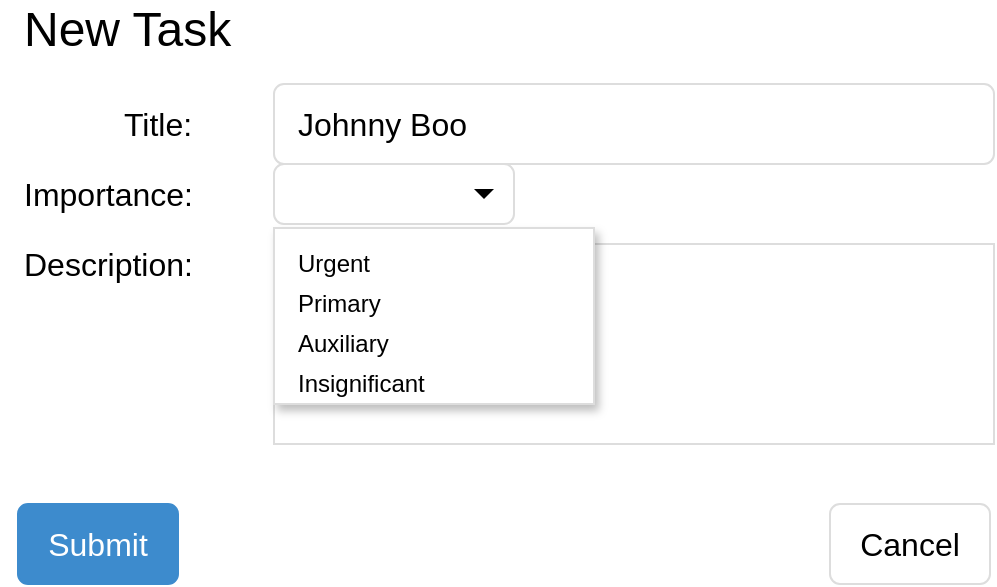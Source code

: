 <mxfile version="11.2.1" type="device" pages="1"><diagram id="QPC_EGJa28upXf72JXis" name="Page-1"><mxGraphModel dx="1422" dy="715" grid="1" gridSize="10" guides="1" tooltips="1" connect="1" arrows="1" fold="1" page="1" pageScale="1" pageWidth="827" pageHeight="1169" math="0" shadow="0"><root><mxCell id="0"/><mxCell id="1" parent="0"/><mxCell id="AW23ZjN-sLGsxCbWwx8a-17" value="" style="rounded=0;whiteSpace=wrap;html=1;fontSize=24;strokeColor=#DDDDDD;" vertex="1" parent="1"><mxGeometry x="300" y="280" width="360" height="100" as="geometry"/></mxCell><mxCell id="AW23ZjN-sLGsxCbWwx8a-1" value="New Task" style="html=1;shadow=0;dashed=0;shape=mxgraph.bootstrap.rect;strokeColor=none;fillColor=none;fontSize=24;align=left;spacingLeft=10;" vertex="1" parent="1"><mxGeometry x="163" y="160" width="250" height="26" as="geometry"/></mxCell><mxCell id="AW23ZjN-sLGsxCbWwx8a-2" value="" style="shape=image;html=1;verticalAlign=top;verticalLabelPosition=bottom;labelBackgroundColor=#ffffff;imageAspect=0;aspect=fixed;image=https://cdn2.iconfinder.com/data/icons/ios-tab-bar/25/Cross_Cricle-128.png" vertex="1" parent="1"><mxGeometry x="630" y="160" width="28" height="28" as="geometry"/></mxCell><mxCell id="AW23ZjN-sLGsxCbWwx8a-3" value="" style="html=1;shadow=0;dashed=0;shape=mxgraph.bootstrap.rrect;rSize=5;strokeColor=#dddddd;spacingRight=10;fontSize=16;fillColor=#FFFFFF;align=left;spacingLeft=10;whiteSpace=wrap;" vertex="1" parent="1"><mxGeometry x="300" y="240" width="120" height="30" as="geometry"/></mxCell><mxCell id="AW23ZjN-sLGsxCbWwx8a-4" value="" style="shape=triangle;direction=south;fillColor=#000000;strokeColor=none;perimeter=none;" vertex="1" parent="AW23ZjN-sLGsxCbWwx8a-3"><mxGeometry x="1" y="0.5" width="10" height="5" relative="1" as="geometry"><mxPoint x="-20" y="-2.5" as="offset"/></mxGeometry></mxCell><mxCell id="AW23ZjN-sLGsxCbWwx8a-5" value="" style="html=1;shadow=0;dashed=0;shape=mxgraph.bootstrap.rect;fillColor=#ffffff;strokeColor=#dddddd;shadow=1;" vertex="1" parent="1"><mxGeometry x="300" y="272" width="160" height="88" as="geometry"/></mxCell><mxCell id="AW23ZjN-sLGsxCbWwx8a-6" value="Urgent" style="html=1;shadow=0;dashed=0;shape=mxgraph.bootstrap.rect;strokeColor=none;spacingLeft=10;align=left;fillColor=none;whiteSpace=wrap;resizeWidth=1;" vertex="1" parent="AW23ZjN-sLGsxCbWwx8a-5"><mxGeometry width="160" height="20" relative="1" as="geometry"><mxPoint y="8" as="offset"/></mxGeometry></mxCell><mxCell id="AW23ZjN-sLGsxCbWwx8a-7" value="Primary" style="html=1;shadow=0;dashed=0;shape=mxgraph.bootstrap.rect;strokeColor=none;spacingLeft=10;align=left;fillColor=none;whiteSpace=wrap;resizeWidth=1;" vertex="1" parent="AW23ZjN-sLGsxCbWwx8a-5"><mxGeometry width="160" height="20" relative="1" as="geometry"><mxPoint y="28" as="offset"/></mxGeometry></mxCell><mxCell id="AW23ZjN-sLGsxCbWwx8a-11" value="Auxiliary" style="html=1;shadow=0;dashed=0;shape=mxgraph.bootstrap.rect;strokeColor=none;spacingLeft=10;align=left;fillColor=none;whiteSpace=wrap;resizeWidth=1;" vertex="1" parent="AW23ZjN-sLGsxCbWwx8a-5"><mxGeometry width="160" height="20" relative="1" as="geometry"><mxPoint y="48" as="offset"/></mxGeometry></mxCell><mxCell id="AW23ZjN-sLGsxCbWwx8a-12" value="Insignificant" style="html=1;shadow=0;dashed=0;shape=mxgraph.bootstrap.rect;strokeColor=none;spacingLeft=10;align=left;fillColor=none;whiteSpace=wrap;resizeWidth=1;" vertex="1" parent="AW23ZjN-sLGsxCbWwx8a-5"><mxGeometry width="160" height="20" relative="1" as="geometry"><mxPoint y="68" as="offset"/></mxGeometry></mxCell><mxCell id="AW23ZjN-sLGsxCbWwx8a-13" value="Johnny Boo" style="html=1;shadow=0;dashed=0;shape=mxgraph.bootstrap.rrect;rSize=5;fillColor=#ffffff;strokeColor=#dddddd;fontSize=16;align=left;spacingLeft=10;whiteSpace=wrap;" vertex="1" parent="1"><mxGeometry x="300" y="200" width="360" height="40" as="geometry"/></mxCell><mxCell id="AW23ZjN-sLGsxCbWwx8a-14" value="Title:" style="html=1;shadow=0;dashed=0;shape=mxgraph.bootstrap.rect;strokeColor=none;fillColor=none;fontSize=16;align=left;spacingLeft=10;" vertex="1" parent="1"><mxGeometry x="213" y="207" width="47" height="26" as="geometry"/></mxCell><mxCell id="AW23ZjN-sLGsxCbWwx8a-15" value="Importance:" style="html=1;shadow=0;dashed=0;shape=mxgraph.bootstrap.rect;strokeColor=none;fillColor=none;fontSize=16;align=left;spacingLeft=10;" vertex="1" parent="1"><mxGeometry x="163" y="242" width="97" height="26" as="geometry"/></mxCell><mxCell id="AW23ZjN-sLGsxCbWwx8a-16" value="Description:" style="html=1;shadow=0;dashed=0;shape=mxgraph.bootstrap.rect;strokeColor=none;fillColor=none;fontSize=16;align=left;spacingLeft=10;" vertex="1" parent="1"><mxGeometry x="163" y="277" width="97" height="26" as="geometry"/></mxCell><mxCell id="AW23ZjN-sLGsxCbWwx8a-18" value="Submit" style="html=1;shadow=0;dashed=0;shape=mxgraph.bootstrap.rrect;rSize=5;fillColor=#3D8BCD;align=center;strokeColor=#3D8BCD;fontColor=#ffffff;fontSize=16;whiteSpace=wrap;" vertex="1" parent="1"><mxGeometry x="172" y="410" width="80" height="40" as="geometry"/></mxCell><mxCell id="AW23ZjN-sLGsxCbWwx8a-19" value="Cancel" style="html=1;shadow=0;dashed=0;shape=mxgraph.bootstrap.rrect;rSize=5;strokeColor=#dddddd;fillColor=#ffffff;align=center;fontSize=16;whiteSpace=wrap;" vertex="1" parent="1"><mxGeometry x="578" y="410" width="80" height="40" as="geometry"/></mxCell></root></mxGraphModel></diagram></mxfile>